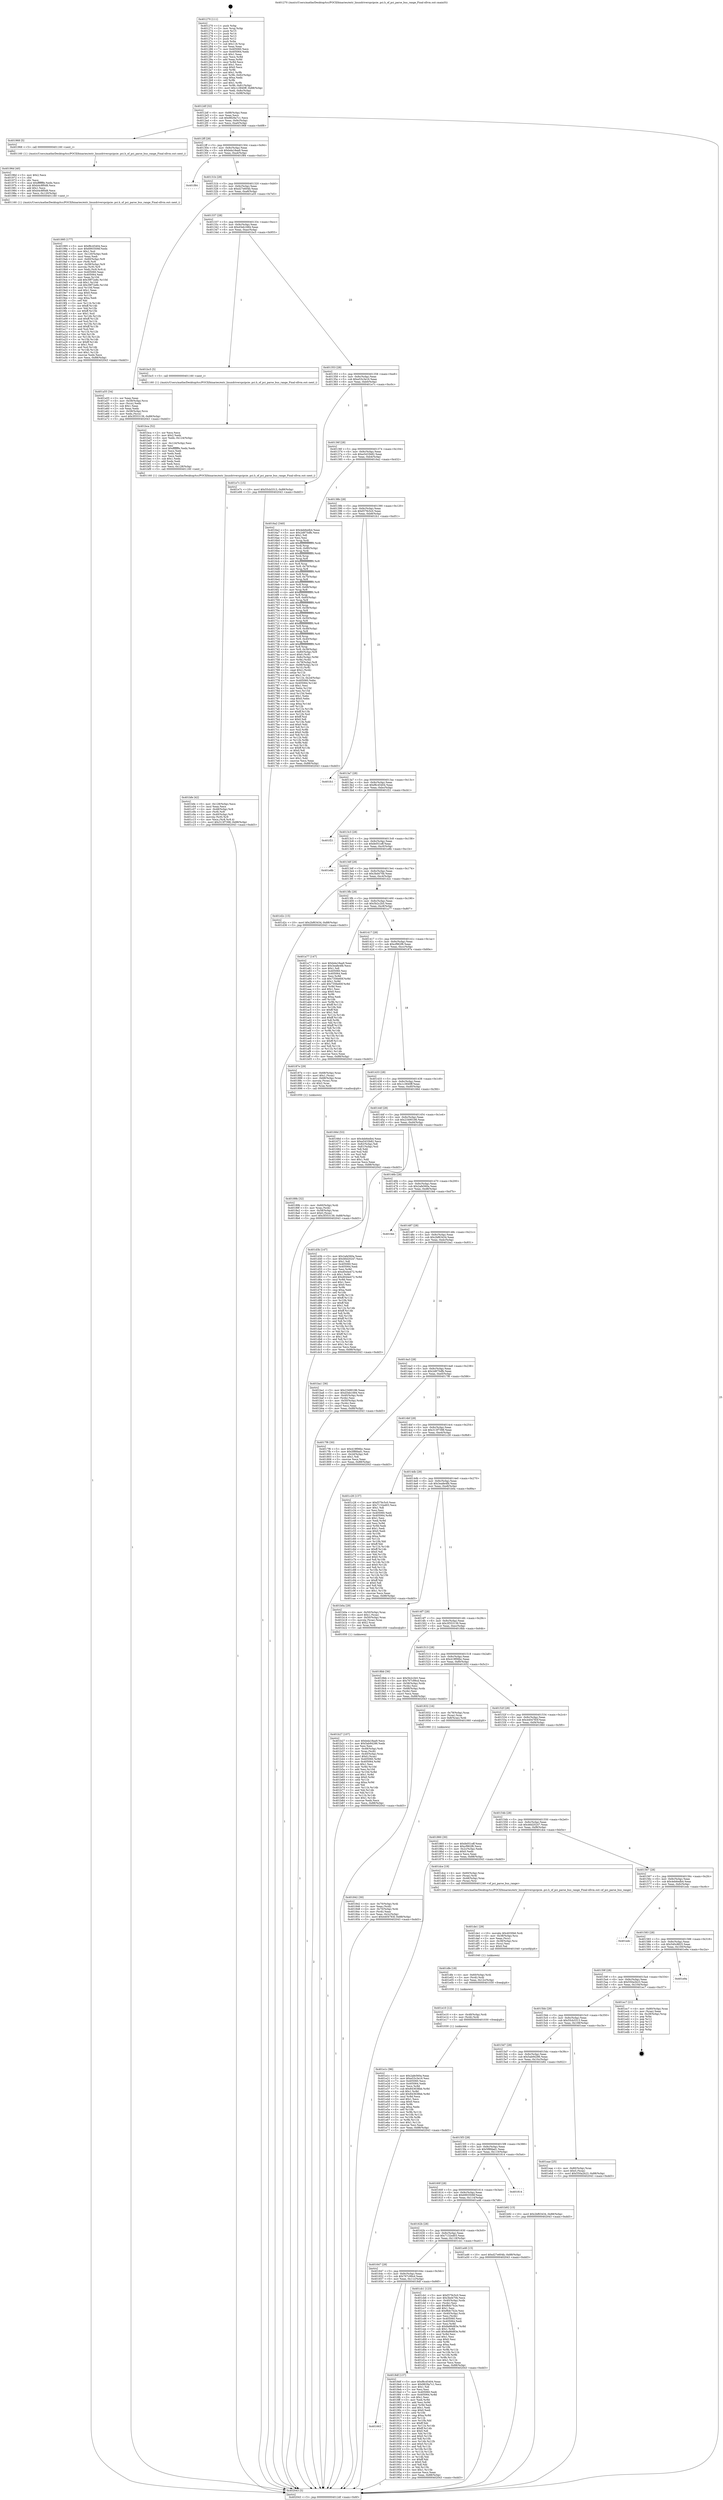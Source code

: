 digraph "0x401270" {
  label = "0x401270 (/mnt/c/Users/mathe/Desktop/tcc/POCII/binaries/extr_linuxdriverspcipcie..pci.h_of_pci_parse_bus_range_Final-ollvm.out::main(0))"
  labelloc = "t"
  node[shape=record]

  Entry [label="",width=0.3,height=0.3,shape=circle,fillcolor=black,style=filled]
  "0x4012df" [label="{
     0x4012df [32]\l
     | [instrs]\l
     &nbsp;&nbsp;0x4012df \<+6\>: mov -0x88(%rbp),%eax\l
     &nbsp;&nbsp;0x4012e5 \<+2\>: mov %eax,%ecx\l
     &nbsp;&nbsp;0x4012e7 \<+6\>: sub $0x9829a7c1,%ecx\l
     &nbsp;&nbsp;0x4012ed \<+6\>: mov %eax,-0x9c(%rbp)\l
     &nbsp;&nbsp;0x4012f3 \<+6\>: mov %ecx,-0xa0(%rbp)\l
     &nbsp;&nbsp;0x4012f9 \<+6\>: je 0000000000401968 \<main+0x6f8\>\l
  }"]
  "0x401968" [label="{
     0x401968 [5]\l
     | [instrs]\l
     &nbsp;&nbsp;0x401968 \<+5\>: call 0000000000401160 \<next_i\>\l
     | [calls]\l
     &nbsp;&nbsp;0x401160 \{1\} (/mnt/c/Users/mathe/Desktop/tcc/POCII/binaries/extr_linuxdriverspcipcie..pci.h_of_pci_parse_bus_range_Final-ollvm.out::next_i)\l
  }"]
  "0x4012ff" [label="{
     0x4012ff [28]\l
     | [instrs]\l
     &nbsp;&nbsp;0x4012ff \<+5\>: jmp 0000000000401304 \<main+0x94\>\l
     &nbsp;&nbsp;0x401304 \<+6\>: mov -0x9c(%rbp),%eax\l
     &nbsp;&nbsp;0x40130a \<+5\>: sub $0xbda18aa9,%eax\l
     &nbsp;&nbsp;0x40130f \<+6\>: mov %eax,-0xa4(%rbp)\l
     &nbsp;&nbsp;0x401315 \<+6\>: je 0000000000401f84 \<main+0xd14\>\l
  }"]
  Exit [label="",width=0.3,height=0.3,shape=circle,fillcolor=black,style=filled,peripheries=2]
  "0x401f84" [label="{
     0x401f84\l
  }", style=dashed]
  "0x40131b" [label="{
     0x40131b [28]\l
     | [instrs]\l
     &nbsp;&nbsp;0x40131b \<+5\>: jmp 0000000000401320 \<main+0xb0\>\l
     &nbsp;&nbsp;0x401320 \<+6\>: mov -0x9c(%rbp),%eax\l
     &nbsp;&nbsp;0x401326 \<+5\>: sub $0xd27e604b,%eax\l
     &nbsp;&nbsp;0x40132b \<+6\>: mov %eax,-0xa8(%rbp)\l
     &nbsp;&nbsp;0x401331 \<+6\>: je 0000000000401a55 \<main+0x7e5\>\l
  }"]
  "0x401e1c" [label="{
     0x401e1c [96]\l
     | [instrs]\l
     &nbsp;&nbsp;0x401e1c \<+5\>: mov $0x2afe560a,%eax\l
     &nbsp;&nbsp;0x401e21 \<+5\>: mov $0xe53c3e16,%esi\l
     &nbsp;&nbsp;0x401e26 \<+7\>: mov 0x405060,%ecx\l
     &nbsp;&nbsp;0x401e2d \<+7\>: mov 0x405064,%edx\l
     &nbsp;&nbsp;0x401e34 \<+3\>: mov %ecx,%r8d\l
     &nbsp;&nbsp;0x401e37 \<+7\>: sub $0x843638bb,%r8d\l
     &nbsp;&nbsp;0x401e3e \<+4\>: sub $0x1,%r8d\l
     &nbsp;&nbsp;0x401e42 \<+7\>: add $0x843638bb,%r8d\l
     &nbsp;&nbsp;0x401e49 \<+4\>: imul %r8d,%ecx\l
     &nbsp;&nbsp;0x401e4d \<+3\>: and $0x1,%ecx\l
     &nbsp;&nbsp;0x401e50 \<+3\>: cmp $0x0,%ecx\l
     &nbsp;&nbsp;0x401e53 \<+4\>: sete %r9b\l
     &nbsp;&nbsp;0x401e57 \<+3\>: cmp $0xa,%edx\l
     &nbsp;&nbsp;0x401e5a \<+4\>: setl %r10b\l
     &nbsp;&nbsp;0x401e5e \<+3\>: mov %r9b,%r11b\l
     &nbsp;&nbsp;0x401e61 \<+3\>: and %r10b,%r11b\l
     &nbsp;&nbsp;0x401e64 \<+3\>: xor %r10b,%r9b\l
     &nbsp;&nbsp;0x401e67 \<+3\>: or %r9b,%r11b\l
     &nbsp;&nbsp;0x401e6a \<+4\>: test $0x1,%r11b\l
     &nbsp;&nbsp;0x401e6e \<+3\>: cmovne %esi,%eax\l
     &nbsp;&nbsp;0x401e71 \<+6\>: mov %eax,-0x88(%rbp)\l
     &nbsp;&nbsp;0x401e77 \<+5\>: jmp 0000000000402043 \<main+0xdd3\>\l
  }"]
  "0x401a55" [label="{
     0x401a55 [34]\l
     | [instrs]\l
     &nbsp;&nbsp;0x401a55 \<+2\>: xor %eax,%eax\l
     &nbsp;&nbsp;0x401a57 \<+4\>: mov -0x58(%rbp),%rcx\l
     &nbsp;&nbsp;0x401a5b \<+2\>: mov (%rcx),%edx\l
     &nbsp;&nbsp;0x401a5d \<+3\>: sub $0x1,%eax\l
     &nbsp;&nbsp;0x401a60 \<+2\>: sub %eax,%edx\l
     &nbsp;&nbsp;0x401a62 \<+4\>: mov -0x58(%rbp),%rcx\l
     &nbsp;&nbsp;0x401a66 \<+2\>: mov %edx,(%rcx)\l
     &nbsp;&nbsp;0x401a68 \<+10\>: movl $0x3f353139,-0x88(%rbp)\l
     &nbsp;&nbsp;0x401a72 \<+5\>: jmp 0000000000402043 \<main+0xdd3\>\l
  }"]
  "0x401337" [label="{
     0x401337 [28]\l
     | [instrs]\l
     &nbsp;&nbsp;0x401337 \<+5\>: jmp 000000000040133c \<main+0xcc\>\l
     &nbsp;&nbsp;0x40133c \<+6\>: mov -0x9c(%rbp),%eax\l
     &nbsp;&nbsp;0x401342 \<+5\>: sub $0xd3eb1684,%eax\l
     &nbsp;&nbsp;0x401347 \<+6\>: mov %eax,-0xac(%rbp)\l
     &nbsp;&nbsp;0x40134d \<+6\>: je 0000000000401bc5 \<main+0x955\>\l
  }"]
  "0x401e10" [label="{
     0x401e10 [12]\l
     | [instrs]\l
     &nbsp;&nbsp;0x401e10 \<+4\>: mov -0x48(%rbp),%rdi\l
     &nbsp;&nbsp;0x401e14 \<+3\>: mov (%rdi),%rdi\l
     &nbsp;&nbsp;0x401e17 \<+5\>: call 0000000000401030 \<free@plt\>\l
     | [calls]\l
     &nbsp;&nbsp;0x401030 \{1\} (unknown)\l
  }"]
  "0x401bc5" [label="{
     0x401bc5 [5]\l
     | [instrs]\l
     &nbsp;&nbsp;0x401bc5 \<+5\>: call 0000000000401160 \<next_i\>\l
     | [calls]\l
     &nbsp;&nbsp;0x401160 \{1\} (/mnt/c/Users/mathe/Desktop/tcc/POCII/binaries/extr_linuxdriverspcipcie..pci.h_of_pci_parse_bus_range_Final-ollvm.out::next_i)\l
  }"]
  "0x401353" [label="{
     0x401353 [28]\l
     | [instrs]\l
     &nbsp;&nbsp;0x401353 \<+5\>: jmp 0000000000401358 \<main+0xe8\>\l
     &nbsp;&nbsp;0x401358 \<+6\>: mov -0x9c(%rbp),%eax\l
     &nbsp;&nbsp;0x40135e \<+5\>: sub $0xe53c3e16,%eax\l
     &nbsp;&nbsp;0x401363 \<+6\>: mov %eax,-0xb0(%rbp)\l
     &nbsp;&nbsp;0x401369 \<+6\>: je 0000000000401e7c \<main+0xc0c\>\l
  }"]
  "0x401dfe" [label="{
     0x401dfe [18]\l
     | [instrs]\l
     &nbsp;&nbsp;0x401dfe \<+4\>: mov -0x60(%rbp),%rdi\l
     &nbsp;&nbsp;0x401e02 \<+3\>: mov (%rdi),%rdi\l
     &nbsp;&nbsp;0x401e05 \<+6\>: mov %eax,-0x12c(%rbp)\l
     &nbsp;&nbsp;0x401e0b \<+5\>: call 0000000000401030 \<free@plt\>\l
     | [calls]\l
     &nbsp;&nbsp;0x401030 \{1\} (unknown)\l
  }"]
  "0x401e7c" [label="{
     0x401e7c [15]\l
     | [instrs]\l
     &nbsp;&nbsp;0x401e7c \<+10\>: movl $0x55cb3313,-0x88(%rbp)\l
     &nbsp;&nbsp;0x401e86 \<+5\>: jmp 0000000000402043 \<main+0xdd3\>\l
  }"]
  "0x40136f" [label="{
     0x40136f [28]\l
     | [instrs]\l
     &nbsp;&nbsp;0x40136f \<+5\>: jmp 0000000000401374 \<main+0x104\>\l
     &nbsp;&nbsp;0x401374 \<+6\>: mov -0x9c(%rbp),%eax\l
     &nbsp;&nbsp;0x40137a \<+5\>: sub $0xe5433b82,%eax\l
     &nbsp;&nbsp;0x40137f \<+6\>: mov %eax,-0xb4(%rbp)\l
     &nbsp;&nbsp;0x401385 \<+6\>: je 00000000004016a2 \<main+0x432\>\l
  }"]
  "0x401de1" [label="{
     0x401de1 [29]\l
     | [instrs]\l
     &nbsp;&nbsp;0x401de1 \<+10\>: movabs $0x4030b6,%rdi\l
     &nbsp;&nbsp;0x401deb \<+4\>: mov -0x38(%rbp),%rsi\l
     &nbsp;&nbsp;0x401def \<+2\>: mov %eax,(%rsi)\l
     &nbsp;&nbsp;0x401df1 \<+4\>: mov -0x38(%rbp),%rsi\l
     &nbsp;&nbsp;0x401df5 \<+2\>: mov (%rsi),%esi\l
     &nbsp;&nbsp;0x401df7 \<+2\>: mov $0x0,%al\l
     &nbsp;&nbsp;0x401df9 \<+5\>: call 0000000000401040 \<printf@plt\>\l
     | [calls]\l
     &nbsp;&nbsp;0x401040 \{1\} (unknown)\l
  }"]
  "0x4016a2" [label="{
     0x4016a2 [340]\l
     | [instrs]\l
     &nbsp;&nbsp;0x4016a2 \<+5\>: mov $0x4eb6edb4,%eax\l
     &nbsp;&nbsp;0x4016a7 \<+5\>: mov $0x2d875dfb,%ecx\l
     &nbsp;&nbsp;0x4016ac \<+2\>: mov $0x1,%dl\l
     &nbsp;&nbsp;0x4016ae \<+2\>: xor %esi,%esi\l
     &nbsp;&nbsp;0x4016b0 \<+3\>: mov %rsp,%rdi\l
     &nbsp;&nbsp;0x4016b3 \<+4\>: add $0xfffffffffffffff0,%rdi\l
     &nbsp;&nbsp;0x4016b7 \<+3\>: mov %rdi,%rsp\l
     &nbsp;&nbsp;0x4016ba \<+4\>: mov %rdi,-0x80(%rbp)\l
     &nbsp;&nbsp;0x4016be \<+3\>: mov %rsp,%rdi\l
     &nbsp;&nbsp;0x4016c1 \<+4\>: add $0xfffffffffffffff0,%rdi\l
     &nbsp;&nbsp;0x4016c5 \<+3\>: mov %rdi,%rsp\l
     &nbsp;&nbsp;0x4016c8 \<+3\>: mov %rsp,%r8\l
     &nbsp;&nbsp;0x4016cb \<+4\>: add $0xfffffffffffffff0,%r8\l
     &nbsp;&nbsp;0x4016cf \<+3\>: mov %r8,%rsp\l
     &nbsp;&nbsp;0x4016d2 \<+4\>: mov %r8,-0x78(%rbp)\l
     &nbsp;&nbsp;0x4016d6 \<+3\>: mov %rsp,%r8\l
     &nbsp;&nbsp;0x4016d9 \<+4\>: add $0xfffffffffffffff0,%r8\l
     &nbsp;&nbsp;0x4016dd \<+3\>: mov %r8,%rsp\l
     &nbsp;&nbsp;0x4016e0 \<+4\>: mov %r8,-0x70(%rbp)\l
     &nbsp;&nbsp;0x4016e4 \<+3\>: mov %rsp,%r8\l
     &nbsp;&nbsp;0x4016e7 \<+4\>: add $0xfffffffffffffff0,%r8\l
     &nbsp;&nbsp;0x4016eb \<+3\>: mov %r8,%rsp\l
     &nbsp;&nbsp;0x4016ee \<+4\>: mov %r8,-0x68(%rbp)\l
     &nbsp;&nbsp;0x4016f2 \<+3\>: mov %rsp,%r8\l
     &nbsp;&nbsp;0x4016f5 \<+4\>: add $0xfffffffffffffff0,%r8\l
     &nbsp;&nbsp;0x4016f9 \<+3\>: mov %r8,%rsp\l
     &nbsp;&nbsp;0x4016fc \<+4\>: mov %r8,-0x60(%rbp)\l
     &nbsp;&nbsp;0x401700 \<+3\>: mov %rsp,%r8\l
     &nbsp;&nbsp;0x401703 \<+4\>: add $0xfffffffffffffff0,%r8\l
     &nbsp;&nbsp;0x401707 \<+3\>: mov %r8,%rsp\l
     &nbsp;&nbsp;0x40170a \<+4\>: mov %r8,-0x58(%rbp)\l
     &nbsp;&nbsp;0x40170e \<+3\>: mov %rsp,%r8\l
     &nbsp;&nbsp;0x401711 \<+4\>: add $0xfffffffffffffff0,%r8\l
     &nbsp;&nbsp;0x401715 \<+3\>: mov %r8,%rsp\l
     &nbsp;&nbsp;0x401718 \<+4\>: mov %r8,-0x50(%rbp)\l
     &nbsp;&nbsp;0x40171c \<+3\>: mov %rsp,%r8\l
     &nbsp;&nbsp;0x40171f \<+4\>: add $0xfffffffffffffff0,%r8\l
     &nbsp;&nbsp;0x401723 \<+3\>: mov %r8,%rsp\l
     &nbsp;&nbsp;0x401726 \<+4\>: mov %r8,-0x48(%rbp)\l
     &nbsp;&nbsp;0x40172a \<+3\>: mov %rsp,%r8\l
     &nbsp;&nbsp;0x40172d \<+4\>: add $0xfffffffffffffff0,%r8\l
     &nbsp;&nbsp;0x401731 \<+3\>: mov %r8,%rsp\l
     &nbsp;&nbsp;0x401734 \<+4\>: mov %r8,-0x40(%rbp)\l
     &nbsp;&nbsp;0x401738 \<+3\>: mov %rsp,%r8\l
     &nbsp;&nbsp;0x40173b \<+4\>: add $0xfffffffffffffff0,%r8\l
     &nbsp;&nbsp;0x40173f \<+3\>: mov %r8,%rsp\l
     &nbsp;&nbsp;0x401742 \<+4\>: mov %r8,-0x38(%rbp)\l
     &nbsp;&nbsp;0x401746 \<+4\>: mov -0x80(%rbp),%r8\l
     &nbsp;&nbsp;0x40174a \<+7\>: movl $0x0,(%r8)\l
     &nbsp;&nbsp;0x401751 \<+7\>: mov -0x8c(%rbp),%r9d\l
     &nbsp;&nbsp;0x401758 \<+3\>: mov %r9d,(%rdi)\l
     &nbsp;&nbsp;0x40175b \<+4\>: mov -0x78(%rbp),%r8\l
     &nbsp;&nbsp;0x40175f \<+7\>: mov -0x98(%rbp),%r10\l
     &nbsp;&nbsp;0x401766 \<+3\>: mov %r10,(%r8)\l
     &nbsp;&nbsp;0x401769 \<+3\>: cmpl $0x2,(%rdi)\l
     &nbsp;&nbsp;0x40176c \<+4\>: setne %r11b\l
     &nbsp;&nbsp;0x401770 \<+4\>: and $0x1,%r11b\l
     &nbsp;&nbsp;0x401774 \<+4\>: mov %r11b,-0x2d(%rbp)\l
     &nbsp;&nbsp;0x401778 \<+7\>: mov 0x405060,%ebx\l
     &nbsp;&nbsp;0x40177f \<+8\>: mov 0x405064,%r14d\l
     &nbsp;&nbsp;0x401787 \<+3\>: sub $0x1,%esi\l
     &nbsp;&nbsp;0x40178a \<+3\>: mov %ebx,%r15d\l
     &nbsp;&nbsp;0x40178d \<+3\>: add %esi,%r15d\l
     &nbsp;&nbsp;0x401790 \<+4\>: imul %r15d,%ebx\l
     &nbsp;&nbsp;0x401794 \<+3\>: and $0x1,%ebx\l
     &nbsp;&nbsp;0x401797 \<+3\>: cmp $0x0,%ebx\l
     &nbsp;&nbsp;0x40179a \<+4\>: sete %r11b\l
     &nbsp;&nbsp;0x40179e \<+4\>: cmp $0xa,%r14d\l
     &nbsp;&nbsp;0x4017a2 \<+4\>: setl %r12b\l
     &nbsp;&nbsp;0x4017a6 \<+3\>: mov %r11b,%r13b\l
     &nbsp;&nbsp;0x4017a9 \<+4\>: xor $0xff,%r13b\l
     &nbsp;&nbsp;0x4017ad \<+3\>: mov %r12b,%sil\l
     &nbsp;&nbsp;0x4017b0 \<+4\>: xor $0xff,%sil\l
     &nbsp;&nbsp;0x4017b4 \<+3\>: xor $0x0,%dl\l
     &nbsp;&nbsp;0x4017b7 \<+3\>: mov %r13b,%dil\l
     &nbsp;&nbsp;0x4017ba \<+4\>: and $0x0,%dil\l
     &nbsp;&nbsp;0x4017be \<+3\>: and %dl,%r11b\l
     &nbsp;&nbsp;0x4017c1 \<+3\>: mov %sil,%r8b\l
     &nbsp;&nbsp;0x4017c4 \<+4\>: and $0x0,%r8b\l
     &nbsp;&nbsp;0x4017c8 \<+3\>: and %dl,%r12b\l
     &nbsp;&nbsp;0x4017cb \<+3\>: or %r11b,%dil\l
     &nbsp;&nbsp;0x4017ce \<+3\>: or %r12b,%r8b\l
     &nbsp;&nbsp;0x4017d1 \<+3\>: xor %r8b,%dil\l
     &nbsp;&nbsp;0x4017d4 \<+3\>: or %sil,%r13b\l
     &nbsp;&nbsp;0x4017d7 \<+4\>: xor $0xff,%r13b\l
     &nbsp;&nbsp;0x4017db \<+3\>: or $0x0,%dl\l
     &nbsp;&nbsp;0x4017de \<+3\>: and %dl,%r13b\l
     &nbsp;&nbsp;0x4017e1 \<+3\>: or %r13b,%dil\l
     &nbsp;&nbsp;0x4017e4 \<+4\>: test $0x1,%dil\l
     &nbsp;&nbsp;0x4017e8 \<+3\>: cmovne %ecx,%eax\l
     &nbsp;&nbsp;0x4017eb \<+6\>: mov %eax,-0x88(%rbp)\l
     &nbsp;&nbsp;0x4017f1 \<+5\>: jmp 0000000000402043 \<main+0xdd3\>\l
  }"]
  "0x40138b" [label="{
     0x40138b [28]\l
     | [instrs]\l
     &nbsp;&nbsp;0x40138b \<+5\>: jmp 0000000000401390 \<main+0x120\>\l
     &nbsp;&nbsp;0x401390 \<+6\>: mov -0x9c(%rbp),%eax\l
     &nbsp;&nbsp;0x401396 \<+5\>: sub $0xf379c5c0,%eax\l
     &nbsp;&nbsp;0x40139b \<+6\>: mov %eax,-0xb8(%rbp)\l
     &nbsp;&nbsp;0x4013a1 \<+6\>: je 0000000000401fc1 \<main+0xd51\>\l
  }"]
  "0x401bfe" [label="{
     0x401bfe [42]\l
     | [instrs]\l
     &nbsp;&nbsp;0x401bfe \<+6\>: mov -0x128(%rbp),%ecx\l
     &nbsp;&nbsp;0x401c04 \<+3\>: imul %eax,%ecx\l
     &nbsp;&nbsp;0x401c07 \<+4\>: mov -0x48(%rbp),%r8\l
     &nbsp;&nbsp;0x401c0b \<+3\>: mov (%r8),%r8\l
     &nbsp;&nbsp;0x401c0e \<+4\>: mov -0x40(%rbp),%r9\l
     &nbsp;&nbsp;0x401c12 \<+3\>: movslq (%r9),%r9\l
     &nbsp;&nbsp;0x401c15 \<+4\>: mov %ecx,(%r8,%r9,4)\l
     &nbsp;&nbsp;0x401c19 \<+10\>: movl $0x313f7398,-0x88(%rbp)\l
     &nbsp;&nbsp;0x401c23 \<+5\>: jmp 0000000000402043 \<main+0xdd3\>\l
  }"]
  "0x401fc1" [label="{
     0x401fc1\l
  }", style=dashed]
  "0x4013a7" [label="{
     0x4013a7 [28]\l
     | [instrs]\l
     &nbsp;&nbsp;0x4013a7 \<+5\>: jmp 00000000004013ac \<main+0x13c\>\l
     &nbsp;&nbsp;0x4013ac \<+6\>: mov -0x9c(%rbp),%eax\l
     &nbsp;&nbsp;0x4013b2 \<+5\>: sub $0xf8c45404,%eax\l
     &nbsp;&nbsp;0x4013b7 \<+6\>: mov %eax,-0xbc(%rbp)\l
     &nbsp;&nbsp;0x4013bd \<+6\>: je 0000000000401f21 \<main+0xcb1\>\l
  }"]
  "0x401bca" [label="{
     0x401bca [52]\l
     | [instrs]\l
     &nbsp;&nbsp;0x401bca \<+2\>: xor %ecx,%ecx\l
     &nbsp;&nbsp;0x401bcc \<+5\>: mov $0x2,%edx\l
     &nbsp;&nbsp;0x401bd1 \<+6\>: mov %edx,-0x124(%rbp)\l
     &nbsp;&nbsp;0x401bd7 \<+1\>: cltd\l
     &nbsp;&nbsp;0x401bd8 \<+6\>: mov -0x124(%rbp),%esi\l
     &nbsp;&nbsp;0x401bde \<+2\>: idiv %esi\l
     &nbsp;&nbsp;0x401be0 \<+6\>: imul $0xfffffffe,%edx,%edx\l
     &nbsp;&nbsp;0x401be6 \<+2\>: mov %ecx,%edi\l
     &nbsp;&nbsp;0x401be8 \<+2\>: sub %edx,%edi\l
     &nbsp;&nbsp;0x401bea \<+2\>: mov %ecx,%edx\l
     &nbsp;&nbsp;0x401bec \<+3\>: sub $0x1,%edx\l
     &nbsp;&nbsp;0x401bef \<+2\>: add %edx,%edi\l
     &nbsp;&nbsp;0x401bf1 \<+2\>: sub %edi,%ecx\l
     &nbsp;&nbsp;0x401bf3 \<+6\>: mov %ecx,-0x128(%rbp)\l
     &nbsp;&nbsp;0x401bf9 \<+5\>: call 0000000000401160 \<next_i\>\l
     | [calls]\l
     &nbsp;&nbsp;0x401160 \{1\} (/mnt/c/Users/mathe/Desktop/tcc/POCII/binaries/extr_linuxdriverspcipcie..pci.h_of_pci_parse_bus_range_Final-ollvm.out::next_i)\l
  }"]
  "0x401f21" [label="{
     0x401f21\l
  }", style=dashed]
  "0x4013c3" [label="{
     0x4013c3 [28]\l
     | [instrs]\l
     &nbsp;&nbsp;0x4013c3 \<+5\>: jmp 00000000004013c8 \<main+0x158\>\l
     &nbsp;&nbsp;0x4013c8 \<+6\>: mov -0x9c(%rbp),%eax\l
     &nbsp;&nbsp;0x4013ce \<+5\>: sub $0xfe051eff,%eax\l
     &nbsp;&nbsp;0x4013d3 \<+6\>: mov %eax,-0xc0(%rbp)\l
     &nbsp;&nbsp;0x4013d9 \<+6\>: je 0000000000401e8b \<main+0xc1b\>\l
  }"]
  "0x401b27" [label="{
     0x401b27 [107]\l
     | [instrs]\l
     &nbsp;&nbsp;0x401b27 \<+5\>: mov $0xbda18aa9,%ecx\l
     &nbsp;&nbsp;0x401b2c \<+5\>: mov $0x5ab94286,%edx\l
     &nbsp;&nbsp;0x401b31 \<+2\>: xor %esi,%esi\l
     &nbsp;&nbsp;0x401b33 \<+4\>: mov -0x48(%rbp),%rdi\l
     &nbsp;&nbsp;0x401b37 \<+3\>: mov %rax,(%rdi)\l
     &nbsp;&nbsp;0x401b3a \<+4\>: mov -0x40(%rbp),%rax\l
     &nbsp;&nbsp;0x401b3e \<+6\>: movl $0x0,(%rax)\l
     &nbsp;&nbsp;0x401b44 \<+8\>: mov 0x405060,%r8d\l
     &nbsp;&nbsp;0x401b4c \<+8\>: mov 0x405064,%r9d\l
     &nbsp;&nbsp;0x401b54 \<+3\>: sub $0x1,%esi\l
     &nbsp;&nbsp;0x401b57 \<+3\>: mov %r8d,%r10d\l
     &nbsp;&nbsp;0x401b5a \<+3\>: add %esi,%r10d\l
     &nbsp;&nbsp;0x401b5d \<+4\>: imul %r10d,%r8d\l
     &nbsp;&nbsp;0x401b61 \<+4\>: and $0x1,%r8d\l
     &nbsp;&nbsp;0x401b65 \<+4\>: cmp $0x0,%r8d\l
     &nbsp;&nbsp;0x401b69 \<+4\>: sete %r11b\l
     &nbsp;&nbsp;0x401b6d \<+4\>: cmp $0xa,%r9d\l
     &nbsp;&nbsp;0x401b71 \<+3\>: setl %bl\l
     &nbsp;&nbsp;0x401b74 \<+3\>: mov %r11b,%r14b\l
     &nbsp;&nbsp;0x401b77 \<+3\>: and %bl,%r14b\l
     &nbsp;&nbsp;0x401b7a \<+3\>: xor %bl,%r11b\l
     &nbsp;&nbsp;0x401b7d \<+3\>: or %r11b,%r14b\l
     &nbsp;&nbsp;0x401b80 \<+4\>: test $0x1,%r14b\l
     &nbsp;&nbsp;0x401b84 \<+3\>: cmovne %edx,%ecx\l
     &nbsp;&nbsp;0x401b87 \<+6\>: mov %ecx,-0x88(%rbp)\l
     &nbsp;&nbsp;0x401b8d \<+5\>: jmp 0000000000402043 \<main+0xdd3\>\l
  }"]
  "0x401e8b" [label="{
     0x401e8b\l
  }", style=dashed]
  "0x4013df" [label="{
     0x4013df [28]\l
     | [instrs]\l
     &nbsp;&nbsp;0x4013df \<+5\>: jmp 00000000004013e4 \<main+0x174\>\l
     &nbsp;&nbsp;0x4013e4 \<+6\>: mov -0x9c(%rbp),%eax\l
     &nbsp;&nbsp;0x4013ea \<+5\>: sub $0x3bd470b,%eax\l
     &nbsp;&nbsp;0x4013ef \<+6\>: mov %eax,-0xc4(%rbp)\l
     &nbsp;&nbsp;0x4013f5 \<+6\>: je 0000000000401d2c \<main+0xabc\>\l
  }"]
  "0x401995" [label="{
     0x401995 [177]\l
     | [instrs]\l
     &nbsp;&nbsp;0x401995 \<+5\>: mov $0xf8c45404,%ecx\l
     &nbsp;&nbsp;0x40199a \<+5\>: mov $0x6903506f,%edx\l
     &nbsp;&nbsp;0x40199f \<+3\>: mov $0x1,%sil\l
     &nbsp;&nbsp;0x4019a2 \<+6\>: mov -0x120(%rbp),%edi\l
     &nbsp;&nbsp;0x4019a8 \<+3\>: imul %eax,%edi\l
     &nbsp;&nbsp;0x4019ab \<+4\>: mov -0x60(%rbp),%r8\l
     &nbsp;&nbsp;0x4019af \<+3\>: mov (%r8),%r8\l
     &nbsp;&nbsp;0x4019b2 \<+4\>: mov -0x58(%rbp),%r9\l
     &nbsp;&nbsp;0x4019b6 \<+3\>: movslq (%r9),%r9\l
     &nbsp;&nbsp;0x4019b9 \<+4\>: mov %edi,(%r8,%r9,4)\l
     &nbsp;&nbsp;0x4019bd \<+7\>: mov 0x405060,%eax\l
     &nbsp;&nbsp;0x4019c4 \<+7\>: mov 0x405064,%edi\l
     &nbsp;&nbsp;0x4019cb \<+3\>: mov %eax,%r10d\l
     &nbsp;&nbsp;0x4019ce \<+7\>: add $0x39f72e8c,%r10d\l
     &nbsp;&nbsp;0x4019d5 \<+4\>: sub $0x1,%r10d\l
     &nbsp;&nbsp;0x4019d9 \<+7\>: sub $0x39f72e8c,%r10d\l
     &nbsp;&nbsp;0x4019e0 \<+4\>: imul %r10d,%eax\l
     &nbsp;&nbsp;0x4019e4 \<+3\>: and $0x1,%eax\l
     &nbsp;&nbsp;0x4019e7 \<+3\>: cmp $0x0,%eax\l
     &nbsp;&nbsp;0x4019ea \<+4\>: sete %r11b\l
     &nbsp;&nbsp;0x4019ee \<+3\>: cmp $0xa,%edi\l
     &nbsp;&nbsp;0x4019f1 \<+3\>: setl %bl\l
     &nbsp;&nbsp;0x4019f4 \<+3\>: mov %r11b,%r14b\l
     &nbsp;&nbsp;0x4019f7 \<+4\>: xor $0xff,%r14b\l
     &nbsp;&nbsp;0x4019fb \<+3\>: mov %bl,%r15b\l
     &nbsp;&nbsp;0x4019fe \<+4\>: xor $0xff,%r15b\l
     &nbsp;&nbsp;0x401a02 \<+4\>: xor $0x1,%sil\l
     &nbsp;&nbsp;0x401a06 \<+3\>: mov %r14b,%r12b\l
     &nbsp;&nbsp;0x401a09 \<+4\>: and $0xff,%r12b\l
     &nbsp;&nbsp;0x401a0d \<+3\>: and %sil,%r11b\l
     &nbsp;&nbsp;0x401a10 \<+3\>: mov %r15b,%r13b\l
     &nbsp;&nbsp;0x401a13 \<+4\>: and $0xff,%r13b\l
     &nbsp;&nbsp;0x401a17 \<+3\>: and %sil,%bl\l
     &nbsp;&nbsp;0x401a1a \<+3\>: or %r11b,%r12b\l
     &nbsp;&nbsp;0x401a1d \<+3\>: or %bl,%r13b\l
     &nbsp;&nbsp;0x401a20 \<+3\>: xor %r13b,%r12b\l
     &nbsp;&nbsp;0x401a23 \<+3\>: or %r15b,%r14b\l
     &nbsp;&nbsp;0x401a26 \<+4\>: xor $0xff,%r14b\l
     &nbsp;&nbsp;0x401a2a \<+4\>: or $0x1,%sil\l
     &nbsp;&nbsp;0x401a2e \<+3\>: and %sil,%r14b\l
     &nbsp;&nbsp;0x401a31 \<+3\>: or %r14b,%r12b\l
     &nbsp;&nbsp;0x401a34 \<+4\>: test $0x1,%r12b\l
     &nbsp;&nbsp;0x401a38 \<+3\>: cmovne %edx,%ecx\l
     &nbsp;&nbsp;0x401a3b \<+6\>: mov %ecx,-0x88(%rbp)\l
     &nbsp;&nbsp;0x401a41 \<+5\>: jmp 0000000000402043 \<main+0xdd3\>\l
  }"]
  "0x401d2c" [label="{
     0x401d2c [15]\l
     | [instrs]\l
     &nbsp;&nbsp;0x401d2c \<+10\>: movl $0x2bf63434,-0x88(%rbp)\l
     &nbsp;&nbsp;0x401d36 \<+5\>: jmp 0000000000402043 \<main+0xdd3\>\l
  }"]
  "0x4013fb" [label="{
     0x4013fb [28]\l
     | [instrs]\l
     &nbsp;&nbsp;0x4013fb \<+5\>: jmp 0000000000401400 \<main+0x190\>\l
     &nbsp;&nbsp;0x401400 \<+6\>: mov -0x9c(%rbp),%eax\l
     &nbsp;&nbsp;0x401406 \<+5\>: sub $0x5b2c2b5,%eax\l
     &nbsp;&nbsp;0x40140b \<+6\>: mov %eax,-0xc8(%rbp)\l
     &nbsp;&nbsp;0x401411 \<+6\>: je 0000000000401a77 \<main+0x807\>\l
  }"]
  "0x40196d" [label="{
     0x40196d [40]\l
     | [instrs]\l
     &nbsp;&nbsp;0x40196d \<+5\>: mov $0x2,%ecx\l
     &nbsp;&nbsp;0x401972 \<+1\>: cltd\l
     &nbsp;&nbsp;0x401973 \<+2\>: idiv %ecx\l
     &nbsp;&nbsp;0x401975 \<+6\>: imul $0xfffffffe,%edx,%ecx\l
     &nbsp;&nbsp;0x40197b \<+6\>: sub $0xb4c8f0d8,%ecx\l
     &nbsp;&nbsp;0x401981 \<+3\>: add $0x1,%ecx\l
     &nbsp;&nbsp;0x401984 \<+6\>: add $0xb4c8f0d8,%ecx\l
     &nbsp;&nbsp;0x40198a \<+6\>: mov %ecx,-0x120(%rbp)\l
     &nbsp;&nbsp;0x401990 \<+5\>: call 0000000000401160 \<next_i\>\l
     | [calls]\l
     &nbsp;&nbsp;0x401160 \{1\} (/mnt/c/Users/mathe/Desktop/tcc/POCII/binaries/extr_linuxdriverspcipcie..pci.h_of_pci_parse_bus_range_Final-ollvm.out::next_i)\l
  }"]
  "0x401a77" [label="{
     0x401a77 [147]\l
     | [instrs]\l
     &nbsp;&nbsp;0x401a77 \<+5\>: mov $0xbda18aa9,%eax\l
     &nbsp;&nbsp;0x401a7c \<+5\>: mov $0x3ea8e4fb,%ecx\l
     &nbsp;&nbsp;0x401a81 \<+2\>: mov $0x1,%dl\l
     &nbsp;&nbsp;0x401a83 \<+7\>: mov 0x405060,%esi\l
     &nbsp;&nbsp;0x401a8a \<+7\>: mov 0x405064,%edi\l
     &nbsp;&nbsp;0x401a91 \<+3\>: mov %esi,%r8d\l
     &nbsp;&nbsp;0x401a94 \<+7\>: sub $0x7356e60f,%r8d\l
     &nbsp;&nbsp;0x401a9b \<+4\>: sub $0x1,%r8d\l
     &nbsp;&nbsp;0x401a9f \<+7\>: add $0x7356e60f,%r8d\l
     &nbsp;&nbsp;0x401aa6 \<+4\>: imul %r8d,%esi\l
     &nbsp;&nbsp;0x401aaa \<+3\>: and $0x1,%esi\l
     &nbsp;&nbsp;0x401aad \<+3\>: cmp $0x0,%esi\l
     &nbsp;&nbsp;0x401ab0 \<+4\>: sete %r9b\l
     &nbsp;&nbsp;0x401ab4 \<+3\>: cmp $0xa,%edi\l
     &nbsp;&nbsp;0x401ab7 \<+4\>: setl %r10b\l
     &nbsp;&nbsp;0x401abb \<+3\>: mov %r9b,%r11b\l
     &nbsp;&nbsp;0x401abe \<+4\>: xor $0xff,%r11b\l
     &nbsp;&nbsp;0x401ac2 \<+3\>: mov %r10b,%bl\l
     &nbsp;&nbsp;0x401ac5 \<+3\>: xor $0xff,%bl\l
     &nbsp;&nbsp;0x401ac8 \<+3\>: xor $0x1,%dl\l
     &nbsp;&nbsp;0x401acb \<+3\>: mov %r11b,%r14b\l
     &nbsp;&nbsp;0x401ace \<+4\>: and $0xff,%r14b\l
     &nbsp;&nbsp;0x401ad2 \<+3\>: and %dl,%r9b\l
     &nbsp;&nbsp;0x401ad5 \<+3\>: mov %bl,%r15b\l
     &nbsp;&nbsp;0x401ad8 \<+4\>: and $0xff,%r15b\l
     &nbsp;&nbsp;0x401adc \<+3\>: and %dl,%r10b\l
     &nbsp;&nbsp;0x401adf \<+3\>: or %r9b,%r14b\l
     &nbsp;&nbsp;0x401ae2 \<+3\>: or %r10b,%r15b\l
     &nbsp;&nbsp;0x401ae5 \<+3\>: xor %r15b,%r14b\l
     &nbsp;&nbsp;0x401ae8 \<+3\>: or %bl,%r11b\l
     &nbsp;&nbsp;0x401aeb \<+4\>: xor $0xff,%r11b\l
     &nbsp;&nbsp;0x401aef \<+3\>: or $0x1,%dl\l
     &nbsp;&nbsp;0x401af2 \<+3\>: and %dl,%r11b\l
     &nbsp;&nbsp;0x401af5 \<+3\>: or %r11b,%r14b\l
     &nbsp;&nbsp;0x401af8 \<+4\>: test $0x1,%r14b\l
     &nbsp;&nbsp;0x401afc \<+3\>: cmovne %ecx,%eax\l
     &nbsp;&nbsp;0x401aff \<+6\>: mov %eax,-0x88(%rbp)\l
     &nbsp;&nbsp;0x401b05 \<+5\>: jmp 0000000000402043 \<main+0xdd3\>\l
  }"]
  "0x401417" [label="{
     0x401417 [28]\l
     | [instrs]\l
     &nbsp;&nbsp;0x401417 \<+5\>: jmp 000000000040141c \<main+0x1ac\>\l
     &nbsp;&nbsp;0x40141c \<+6\>: mov -0x9c(%rbp),%eax\l
     &nbsp;&nbsp;0x401422 \<+5\>: sub $0xcf962f6,%eax\l
     &nbsp;&nbsp;0x401427 \<+6\>: mov %eax,-0xcc(%rbp)\l
     &nbsp;&nbsp;0x40142d \<+6\>: je 000000000040187e \<main+0x60e\>\l
  }"]
  "0x401663" [label="{
     0x401663\l
  }", style=dashed]
  "0x40187e" [label="{
     0x40187e [29]\l
     | [instrs]\l
     &nbsp;&nbsp;0x40187e \<+4\>: mov -0x68(%rbp),%rax\l
     &nbsp;&nbsp;0x401882 \<+6\>: movl $0x1,(%rax)\l
     &nbsp;&nbsp;0x401888 \<+4\>: mov -0x68(%rbp),%rax\l
     &nbsp;&nbsp;0x40188c \<+3\>: movslq (%rax),%rax\l
     &nbsp;&nbsp;0x40188f \<+4\>: shl $0x2,%rax\l
     &nbsp;&nbsp;0x401893 \<+3\>: mov %rax,%rdi\l
     &nbsp;&nbsp;0x401896 \<+5\>: call 0000000000401050 \<malloc@plt\>\l
     | [calls]\l
     &nbsp;&nbsp;0x401050 \{1\} (unknown)\l
  }"]
  "0x401433" [label="{
     0x401433 [28]\l
     | [instrs]\l
     &nbsp;&nbsp;0x401433 \<+5\>: jmp 0000000000401438 \<main+0x1c8\>\l
     &nbsp;&nbsp;0x401438 \<+6\>: mov -0x9c(%rbp),%eax\l
     &nbsp;&nbsp;0x40143e \<+5\>: sub $0x1c3840ff,%eax\l
     &nbsp;&nbsp;0x401443 \<+6\>: mov %eax,-0xd0(%rbp)\l
     &nbsp;&nbsp;0x401449 \<+6\>: je 000000000040166d \<main+0x3fd\>\l
  }"]
  "0x4018df" [label="{
     0x4018df [137]\l
     | [instrs]\l
     &nbsp;&nbsp;0x4018df \<+5\>: mov $0xf8c45404,%eax\l
     &nbsp;&nbsp;0x4018e4 \<+5\>: mov $0x9829a7c1,%ecx\l
     &nbsp;&nbsp;0x4018e9 \<+2\>: mov $0x1,%dl\l
     &nbsp;&nbsp;0x4018eb \<+2\>: xor %esi,%esi\l
     &nbsp;&nbsp;0x4018ed \<+7\>: mov 0x405060,%edi\l
     &nbsp;&nbsp;0x4018f4 \<+8\>: mov 0x405064,%r8d\l
     &nbsp;&nbsp;0x4018fc \<+3\>: sub $0x1,%esi\l
     &nbsp;&nbsp;0x4018ff \<+3\>: mov %edi,%r9d\l
     &nbsp;&nbsp;0x401902 \<+3\>: add %esi,%r9d\l
     &nbsp;&nbsp;0x401905 \<+4\>: imul %r9d,%edi\l
     &nbsp;&nbsp;0x401909 \<+3\>: and $0x1,%edi\l
     &nbsp;&nbsp;0x40190c \<+3\>: cmp $0x0,%edi\l
     &nbsp;&nbsp;0x40190f \<+4\>: sete %r10b\l
     &nbsp;&nbsp;0x401913 \<+4\>: cmp $0xa,%r8d\l
     &nbsp;&nbsp;0x401917 \<+4\>: setl %r11b\l
     &nbsp;&nbsp;0x40191b \<+3\>: mov %r10b,%bl\l
     &nbsp;&nbsp;0x40191e \<+3\>: xor $0xff,%bl\l
     &nbsp;&nbsp;0x401921 \<+3\>: mov %r11b,%r14b\l
     &nbsp;&nbsp;0x401924 \<+4\>: xor $0xff,%r14b\l
     &nbsp;&nbsp;0x401928 \<+3\>: xor $0x0,%dl\l
     &nbsp;&nbsp;0x40192b \<+3\>: mov %bl,%r15b\l
     &nbsp;&nbsp;0x40192e \<+4\>: and $0x0,%r15b\l
     &nbsp;&nbsp;0x401932 \<+3\>: and %dl,%r10b\l
     &nbsp;&nbsp;0x401935 \<+3\>: mov %r14b,%r12b\l
     &nbsp;&nbsp;0x401938 \<+4\>: and $0x0,%r12b\l
     &nbsp;&nbsp;0x40193c \<+3\>: and %dl,%r11b\l
     &nbsp;&nbsp;0x40193f \<+3\>: or %r10b,%r15b\l
     &nbsp;&nbsp;0x401942 \<+3\>: or %r11b,%r12b\l
     &nbsp;&nbsp;0x401945 \<+3\>: xor %r12b,%r15b\l
     &nbsp;&nbsp;0x401948 \<+3\>: or %r14b,%bl\l
     &nbsp;&nbsp;0x40194b \<+3\>: xor $0xff,%bl\l
     &nbsp;&nbsp;0x40194e \<+3\>: or $0x0,%dl\l
     &nbsp;&nbsp;0x401951 \<+2\>: and %dl,%bl\l
     &nbsp;&nbsp;0x401953 \<+3\>: or %bl,%r15b\l
     &nbsp;&nbsp;0x401956 \<+4\>: test $0x1,%r15b\l
     &nbsp;&nbsp;0x40195a \<+3\>: cmovne %ecx,%eax\l
     &nbsp;&nbsp;0x40195d \<+6\>: mov %eax,-0x88(%rbp)\l
     &nbsp;&nbsp;0x401963 \<+5\>: jmp 0000000000402043 \<main+0xdd3\>\l
  }"]
  "0x40166d" [label="{
     0x40166d [53]\l
     | [instrs]\l
     &nbsp;&nbsp;0x40166d \<+5\>: mov $0x4eb6edb4,%eax\l
     &nbsp;&nbsp;0x401672 \<+5\>: mov $0xe5433b82,%ecx\l
     &nbsp;&nbsp;0x401677 \<+6\>: mov -0x82(%rbp),%dl\l
     &nbsp;&nbsp;0x40167d \<+7\>: mov -0x81(%rbp),%sil\l
     &nbsp;&nbsp;0x401684 \<+3\>: mov %dl,%dil\l
     &nbsp;&nbsp;0x401687 \<+3\>: and %sil,%dil\l
     &nbsp;&nbsp;0x40168a \<+3\>: xor %sil,%dl\l
     &nbsp;&nbsp;0x40168d \<+3\>: or %dl,%dil\l
     &nbsp;&nbsp;0x401690 \<+4\>: test $0x1,%dil\l
     &nbsp;&nbsp;0x401694 \<+3\>: cmovne %ecx,%eax\l
     &nbsp;&nbsp;0x401697 \<+6\>: mov %eax,-0x88(%rbp)\l
     &nbsp;&nbsp;0x40169d \<+5\>: jmp 0000000000402043 \<main+0xdd3\>\l
  }"]
  "0x40144f" [label="{
     0x40144f [28]\l
     | [instrs]\l
     &nbsp;&nbsp;0x40144f \<+5\>: jmp 0000000000401454 \<main+0x1e4\>\l
     &nbsp;&nbsp;0x401454 \<+6\>: mov -0x9c(%rbp),%eax\l
     &nbsp;&nbsp;0x40145a \<+5\>: sub $0x23490186,%eax\l
     &nbsp;&nbsp;0x40145f \<+6\>: mov %eax,-0xd4(%rbp)\l
     &nbsp;&nbsp;0x401465 \<+6\>: je 0000000000401d3b \<main+0xacb\>\l
  }"]
  "0x402043" [label="{
     0x402043 [5]\l
     | [instrs]\l
     &nbsp;&nbsp;0x402043 \<+5\>: jmp 00000000004012df \<main+0x6f\>\l
  }"]
  "0x401270" [label="{
     0x401270 [111]\l
     | [instrs]\l
     &nbsp;&nbsp;0x401270 \<+1\>: push %rbp\l
     &nbsp;&nbsp;0x401271 \<+3\>: mov %rsp,%rbp\l
     &nbsp;&nbsp;0x401274 \<+2\>: push %r15\l
     &nbsp;&nbsp;0x401276 \<+2\>: push %r14\l
     &nbsp;&nbsp;0x401278 \<+2\>: push %r13\l
     &nbsp;&nbsp;0x40127a \<+2\>: push %r12\l
     &nbsp;&nbsp;0x40127c \<+1\>: push %rbx\l
     &nbsp;&nbsp;0x40127d \<+7\>: sub $0x118,%rsp\l
     &nbsp;&nbsp;0x401284 \<+2\>: xor %eax,%eax\l
     &nbsp;&nbsp;0x401286 \<+7\>: mov 0x405060,%ecx\l
     &nbsp;&nbsp;0x40128d \<+7\>: mov 0x405064,%edx\l
     &nbsp;&nbsp;0x401294 \<+3\>: sub $0x1,%eax\l
     &nbsp;&nbsp;0x401297 \<+3\>: mov %ecx,%r8d\l
     &nbsp;&nbsp;0x40129a \<+3\>: add %eax,%r8d\l
     &nbsp;&nbsp;0x40129d \<+4\>: imul %r8d,%ecx\l
     &nbsp;&nbsp;0x4012a1 \<+3\>: and $0x1,%ecx\l
     &nbsp;&nbsp;0x4012a4 \<+3\>: cmp $0x0,%ecx\l
     &nbsp;&nbsp;0x4012a7 \<+4\>: sete %r9b\l
     &nbsp;&nbsp;0x4012ab \<+4\>: and $0x1,%r9b\l
     &nbsp;&nbsp;0x4012af \<+7\>: mov %r9b,-0x82(%rbp)\l
     &nbsp;&nbsp;0x4012b6 \<+3\>: cmp $0xa,%edx\l
     &nbsp;&nbsp;0x4012b9 \<+4\>: setl %r9b\l
     &nbsp;&nbsp;0x4012bd \<+4\>: and $0x1,%r9b\l
     &nbsp;&nbsp;0x4012c1 \<+7\>: mov %r9b,-0x81(%rbp)\l
     &nbsp;&nbsp;0x4012c8 \<+10\>: movl $0x1c3840ff,-0x88(%rbp)\l
     &nbsp;&nbsp;0x4012d2 \<+6\>: mov %edi,-0x8c(%rbp)\l
     &nbsp;&nbsp;0x4012d8 \<+7\>: mov %rsi,-0x98(%rbp)\l
  }"]
  "0x401647" [label="{
     0x401647 [28]\l
     | [instrs]\l
     &nbsp;&nbsp;0x401647 \<+5\>: jmp 000000000040164c \<main+0x3dc\>\l
     &nbsp;&nbsp;0x40164c \<+6\>: mov -0x9c(%rbp),%eax\l
     &nbsp;&nbsp;0x401652 \<+5\>: sub $0x767c99cd,%eax\l
     &nbsp;&nbsp;0x401657 \<+6\>: mov %eax,-0x11c(%rbp)\l
     &nbsp;&nbsp;0x40165d \<+6\>: je 00000000004018df \<main+0x66f\>\l
  }"]
  "0x401cb1" [label="{
     0x401cb1 [123]\l
     | [instrs]\l
     &nbsp;&nbsp;0x401cb1 \<+5\>: mov $0xf379c5c0,%eax\l
     &nbsp;&nbsp;0x401cb6 \<+5\>: mov $0x3bd470b,%ecx\l
     &nbsp;&nbsp;0x401cbb \<+4\>: mov -0x40(%rbp),%rdx\l
     &nbsp;&nbsp;0x401cbf \<+2\>: mov (%rdx),%esi\l
     &nbsp;&nbsp;0x401cc1 \<+6\>: add $0xf6dc7b2e,%esi\l
     &nbsp;&nbsp;0x401cc7 \<+3\>: add $0x1,%esi\l
     &nbsp;&nbsp;0x401cca \<+6\>: sub $0xf6dc7b2e,%esi\l
     &nbsp;&nbsp;0x401cd0 \<+4\>: mov -0x40(%rbp),%rdx\l
     &nbsp;&nbsp;0x401cd4 \<+2\>: mov %esi,(%rdx)\l
     &nbsp;&nbsp;0x401cd6 \<+7\>: mov 0x405060,%esi\l
     &nbsp;&nbsp;0x401cdd \<+7\>: mov 0x405064,%edi\l
     &nbsp;&nbsp;0x401ce4 \<+3\>: mov %esi,%r8d\l
     &nbsp;&nbsp;0x401ce7 \<+7\>: sub $0x8a86d83e,%r8d\l
     &nbsp;&nbsp;0x401cee \<+4\>: sub $0x1,%r8d\l
     &nbsp;&nbsp;0x401cf2 \<+7\>: add $0x8a86d83e,%r8d\l
     &nbsp;&nbsp;0x401cf9 \<+4\>: imul %r8d,%esi\l
     &nbsp;&nbsp;0x401cfd \<+3\>: and $0x1,%esi\l
     &nbsp;&nbsp;0x401d00 \<+3\>: cmp $0x0,%esi\l
     &nbsp;&nbsp;0x401d03 \<+4\>: sete %r9b\l
     &nbsp;&nbsp;0x401d07 \<+3\>: cmp $0xa,%edi\l
     &nbsp;&nbsp;0x401d0a \<+4\>: setl %r10b\l
     &nbsp;&nbsp;0x401d0e \<+3\>: mov %r9b,%r11b\l
     &nbsp;&nbsp;0x401d11 \<+3\>: and %r10b,%r11b\l
     &nbsp;&nbsp;0x401d14 \<+3\>: xor %r10b,%r9b\l
     &nbsp;&nbsp;0x401d17 \<+3\>: or %r9b,%r11b\l
     &nbsp;&nbsp;0x401d1a \<+4\>: test $0x1,%r11b\l
     &nbsp;&nbsp;0x401d1e \<+3\>: cmovne %ecx,%eax\l
     &nbsp;&nbsp;0x401d21 \<+6\>: mov %eax,-0x88(%rbp)\l
     &nbsp;&nbsp;0x401d27 \<+5\>: jmp 0000000000402043 \<main+0xdd3\>\l
  }"]
  "0x401d3b" [label="{
     0x401d3b [147]\l
     | [instrs]\l
     &nbsp;&nbsp;0x401d3b \<+5\>: mov $0x2afe560a,%eax\l
     &nbsp;&nbsp;0x401d40 \<+5\>: mov $0x46d20247,%ecx\l
     &nbsp;&nbsp;0x401d45 \<+2\>: mov $0x1,%dl\l
     &nbsp;&nbsp;0x401d47 \<+7\>: mov 0x405060,%esi\l
     &nbsp;&nbsp;0x401d4e \<+7\>: mov 0x405064,%edi\l
     &nbsp;&nbsp;0x401d55 \<+3\>: mov %esi,%r8d\l
     &nbsp;&nbsp;0x401d58 \<+7\>: sub $0xd044e472,%r8d\l
     &nbsp;&nbsp;0x401d5f \<+4\>: sub $0x1,%r8d\l
     &nbsp;&nbsp;0x401d63 \<+7\>: add $0xd044e472,%r8d\l
     &nbsp;&nbsp;0x401d6a \<+4\>: imul %r8d,%esi\l
     &nbsp;&nbsp;0x401d6e \<+3\>: and $0x1,%esi\l
     &nbsp;&nbsp;0x401d71 \<+3\>: cmp $0x0,%esi\l
     &nbsp;&nbsp;0x401d74 \<+4\>: sete %r9b\l
     &nbsp;&nbsp;0x401d78 \<+3\>: cmp $0xa,%edi\l
     &nbsp;&nbsp;0x401d7b \<+4\>: setl %r10b\l
     &nbsp;&nbsp;0x401d7f \<+3\>: mov %r9b,%r11b\l
     &nbsp;&nbsp;0x401d82 \<+4\>: xor $0xff,%r11b\l
     &nbsp;&nbsp;0x401d86 \<+3\>: mov %r10b,%bl\l
     &nbsp;&nbsp;0x401d89 \<+3\>: xor $0xff,%bl\l
     &nbsp;&nbsp;0x401d8c \<+3\>: xor $0x1,%dl\l
     &nbsp;&nbsp;0x401d8f \<+3\>: mov %r11b,%r14b\l
     &nbsp;&nbsp;0x401d92 \<+4\>: and $0xff,%r14b\l
     &nbsp;&nbsp;0x401d96 \<+3\>: and %dl,%r9b\l
     &nbsp;&nbsp;0x401d99 \<+3\>: mov %bl,%r15b\l
     &nbsp;&nbsp;0x401d9c \<+4\>: and $0xff,%r15b\l
     &nbsp;&nbsp;0x401da0 \<+3\>: and %dl,%r10b\l
     &nbsp;&nbsp;0x401da3 \<+3\>: or %r9b,%r14b\l
     &nbsp;&nbsp;0x401da6 \<+3\>: or %r10b,%r15b\l
     &nbsp;&nbsp;0x401da9 \<+3\>: xor %r15b,%r14b\l
     &nbsp;&nbsp;0x401dac \<+3\>: or %bl,%r11b\l
     &nbsp;&nbsp;0x401daf \<+4\>: xor $0xff,%r11b\l
     &nbsp;&nbsp;0x401db3 \<+3\>: or $0x1,%dl\l
     &nbsp;&nbsp;0x401db6 \<+3\>: and %dl,%r11b\l
     &nbsp;&nbsp;0x401db9 \<+3\>: or %r11b,%r14b\l
     &nbsp;&nbsp;0x401dbc \<+4\>: test $0x1,%r14b\l
     &nbsp;&nbsp;0x401dc0 \<+3\>: cmovne %ecx,%eax\l
     &nbsp;&nbsp;0x401dc3 \<+6\>: mov %eax,-0x88(%rbp)\l
     &nbsp;&nbsp;0x401dc9 \<+5\>: jmp 0000000000402043 \<main+0xdd3\>\l
  }"]
  "0x40146b" [label="{
     0x40146b [28]\l
     | [instrs]\l
     &nbsp;&nbsp;0x40146b \<+5\>: jmp 0000000000401470 \<main+0x200\>\l
     &nbsp;&nbsp;0x401470 \<+6\>: mov -0x9c(%rbp),%eax\l
     &nbsp;&nbsp;0x401476 \<+5\>: sub $0x2afe560a,%eax\l
     &nbsp;&nbsp;0x40147b \<+6\>: mov %eax,-0xd8(%rbp)\l
     &nbsp;&nbsp;0x401481 \<+6\>: je 0000000000401feb \<main+0xd7b\>\l
  }"]
  "0x40162b" [label="{
     0x40162b [28]\l
     | [instrs]\l
     &nbsp;&nbsp;0x40162b \<+5\>: jmp 0000000000401630 \<main+0x3c0\>\l
     &nbsp;&nbsp;0x401630 \<+6\>: mov -0x9c(%rbp),%eax\l
     &nbsp;&nbsp;0x401636 \<+5\>: sub $0x7132ed03,%eax\l
     &nbsp;&nbsp;0x40163b \<+6\>: mov %eax,-0x118(%rbp)\l
     &nbsp;&nbsp;0x401641 \<+6\>: je 0000000000401cb1 \<main+0xa41\>\l
  }"]
  "0x401feb" [label="{
     0x401feb\l
  }", style=dashed]
  "0x401487" [label="{
     0x401487 [28]\l
     | [instrs]\l
     &nbsp;&nbsp;0x401487 \<+5\>: jmp 000000000040148c \<main+0x21c\>\l
     &nbsp;&nbsp;0x40148c \<+6\>: mov -0x9c(%rbp),%eax\l
     &nbsp;&nbsp;0x401492 \<+5\>: sub $0x2bf63434,%eax\l
     &nbsp;&nbsp;0x401497 \<+6\>: mov %eax,-0xdc(%rbp)\l
     &nbsp;&nbsp;0x40149d \<+6\>: je 0000000000401ba1 \<main+0x931\>\l
  }"]
  "0x401a46" [label="{
     0x401a46 [15]\l
     | [instrs]\l
     &nbsp;&nbsp;0x401a46 \<+10\>: movl $0xd27e604b,-0x88(%rbp)\l
     &nbsp;&nbsp;0x401a50 \<+5\>: jmp 0000000000402043 \<main+0xdd3\>\l
  }"]
  "0x401ba1" [label="{
     0x401ba1 [36]\l
     | [instrs]\l
     &nbsp;&nbsp;0x401ba1 \<+5\>: mov $0x23490186,%eax\l
     &nbsp;&nbsp;0x401ba6 \<+5\>: mov $0xd3eb1684,%ecx\l
     &nbsp;&nbsp;0x401bab \<+4\>: mov -0x40(%rbp),%rdx\l
     &nbsp;&nbsp;0x401baf \<+2\>: mov (%rdx),%esi\l
     &nbsp;&nbsp;0x401bb1 \<+4\>: mov -0x50(%rbp),%rdx\l
     &nbsp;&nbsp;0x401bb5 \<+2\>: cmp (%rdx),%esi\l
     &nbsp;&nbsp;0x401bb7 \<+3\>: cmovl %ecx,%eax\l
     &nbsp;&nbsp;0x401bba \<+6\>: mov %eax,-0x88(%rbp)\l
     &nbsp;&nbsp;0x401bc0 \<+5\>: jmp 0000000000402043 \<main+0xdd3\>\l
  }"]
  "0x4014a3" [label="{
     0x4014a3 [28]\l
     | [instrs]\l
     &nbsp;&nbsp;0x4014a3 \<+5\>: jmp 00000000004014a8 \<main+0x238\>\l
     &nbsp;&nbsp;0x4014a8 \<+6\>: mov -0x9c(%rbp),%eax\l
     &nbsp;&nbsp;0x4014ae \<+5\>: sub $0x2d875dfb,%eax\l
     &nbsp;&nbsp;0x4014b3 \<+6\>: mov %eax,-0xe0(%rbp)\l
     &nbsp;&nbsp;0x4014b9 \<+6\>: je 00000000004017f6 \<main+0x586\>\l
  }"]
  "0x40160f" [label="{
     0x40160f [28]\l
     | [instrs]\l
     &nbsp;&nbsp;0x40160f \<+5\>: jmp 0000000000401614 \<main+0x3a4\>\l
     &nbsp;&nbsp;0x401614 \<+6\>: mov -0x9c(%rbp),%eax\l
     &nbsp;&nbsp;0x40161a \<+5\>: sub $0x6903506f,%eax\l
     &nbsp;&nbsp;0x40161f \<+6\>: mov %eax,-0x114(%rbp)\l
     &nbsp;&nbsp;0x401625 \<+6\>: je 0000000000401a46 \<main+0x7d6\>\l
  }"]
  "0x4017f6" [label="{
     0x4017f6 [30]\l
     | [instrs]\l
     &nbsp;&nbsp;0x4017f6 \<+5\>: mov $0x419f06bc,%eax\l
     &nbsp;&nbsp;0x4017fb \<+5\>: mov $0x5f8fdad1,%ecx\l
     &nbsp;&nbsp;0x401800 \<+3\>: mov -0x2d(%rbp),%dl\l
     &nbsp;&nbsp;0x401803 \<+3\>: test $0x1,%dl\l
     &nbsp;&nbsp;0x401806 \<+3\>: cmovne %ecx,%eax\l
     &nbsp;&nbsp;0x401809 \<+6\>: mov %eax,-0x88(%rbp)\l
     &nbsp;&nbsp;0x40180f \<+5\>: jmp 0000000000402043 \<main+0xdd3\>\l
  }"]
  "0x4014bf" [label="{
     0x4014bf [28]\l
     | [instrs]\l
     &nbsp;&nbsp;0x4014bf \<+5\>: jmp 00000000004014c4 \<main+0x254\>\l
     &nbsp;&nbsp;0x4014c4 \<+6\>: mov -0x9c(%rbp),%eax\l
     &nbsp;&nbsp;0x4014ca \<+5\>: sub $0x313f7398,%eax\l
     &nbsp;&nbsp;0x4014cf \<+6\>: mov %eax,-0xe4(%rbp)\l
     &nbsp;&nbsp;0x4014d5 \<+6\>: je 0000000000401c28 \<main+0x9b8\>\l
  }"]
  "0x401814" [label="{
     0x401814\l
  }", style=dashed]
  "0x401c28" [label="{
     0x401c28 [137]\l
     | [instrs]\l
     &nbsp;&nbsp;0x401c28 \<+5\>: mov $0xf379c5c0,%eax\l
     &nbsp;&nbsp;0x401c2d \<+5\>: mov $0x7132ed03,%ecx\l
     &nbsp;&nbsp;0x401c32 \<+2\>: mov $0x1,%dl\l
     &nbsp;&nbsp;0x401c34 \<+2\>: xor %esi,%esi\l
     &nbsp;&nbsp;0x401c36 \<+7\>: mov 0x405060,%edi\l
     &nbsp;&nbsp;0x401c3d \<+8\>: mov 0x405064,%r8d\l
     &nbsp;&nbsp;0x401c45 \<+3\>: sub $0x1,%esi\l
     &nbsp;&nbsp;0x401c48 \<+3\>: mov %edi,%r9d\l
     &nbsp;&nbsp;0x401c4b \<+3\>: add %esi,%r9d\l
     &nbsp;&nbsp;0x401c4e \<+4\>: imul %r9d,%edi\l
     &nbsp;&nbsp;0x401c52 \<+3\>: and $0x1,%edi\l
     &nbsp;&nbsp;0x401c55 \<+3\>: cmp $0x0,%edi\l
     &nbsp;&nbsp;0x401c58 \<+4\>: sete %r10b\l
     &nbsp;&nbsp;0x401c5c \<+4\>: cmp $0xa,%r8d\l
     &nbsp;&nbsp;0x401c60 \<+4\>: setl %r11b\l
     &nbsp;&nbsp;0x401c64 \<+3\>: mov %r10b,%bl\l
     &nbsp;&nbsp;0x401c67 \<+3\>: xor $0xff,%bl\l
     &nbsp;&nbsp;0x401c6a \<+3\>: mov %r11b,%r14b\l
     &nbsp;&nbsp;0x401c6d \<+4\>: xor $0xff,%r14b\l
     &nbsp;&nbsp;0x401c71 \<+3\>: xor $0x0,%dl\l
     &nbsp;&nbsp;0x401c74 \<+3\>: mov %bl,%r15b\l
     &nbsp;&nbsp;0x401c77 \<+4\>: and $0x0,%r15b\l
     &nbsp;&nbsp;0x401c7b \<+3\>: and %dl,%r10b\l
     &nbsp;&nbsp;0x401c7e \<+3\>: mov %r14b,%r12b\l
     &nbsp;&nbsp;0x401c81 \<+4\>: and $0x0,%r12b\l
     &nbsp;&nbsp;0x401c85 \<+3\>: and %dl,%r11b\l
     &nbsp;&nbsp;0x401c88 \<+3\>: or %r10b,%r15b\l
     &nbsp;&nbsp;0x401c8b \<+3\>: or %r11b,%r12b\l
     &nbsp;&nbsp;0x401c8e \<+3\>: xor %r12b,%r15b\l
     &nbsp;&nbsp;0x401c91 \<+3\>: or %r14b,%bl\l
     &nbsp;&nbsp;0x401c94 \<+3\>: xor $0xff,%bl\l
     &nbsp;&nbsp;0x401c97 \<+3\>: or $0x0,%dl\l
     &nbsp;&nbsp;0x401c9a \<+2\>: and %dl,%bl\l
     &nbsp;&nbsp;0x401c9c \<+3\>: or %bl,%r15b\l
     &nbsp;&nbsp;0x401c9f \<+4\>: test $0x1,%r15b\l
     &nbsp;&nbsp;0x401ca3 \<+3\>: cmovne %ecx,%eax\l
     &nbsp;&nbsp;0x401ca6 \<+6\>: mov %eax,-0x88(%rbp)\l
     &nbsp;&nbsp;0x401cac \<+5\>: jmp 0000000000402043 \<main+0xdd3\>\l
  }"]
  "0x4014db" [label="{
     0x4014db [28]\l
     | [instrs]\l
     &nbsp;&nbsp;0x4014db \<+5\>: jmp 00000000004014e0 \<main+0x270\>\l
     &nbsp;&nbsp;0x4014e0 \<+6\>: mov -0x9c(%rbp),%eax\l
     &nbsp;&nbsp;0x4014e6 \<+5\>: sub $0x3ea8e4fb,%eax\l
     &nbsp;&nbsp;0x4014eb \<+6\>: mov %eax,-0xe8(%rbp)\l
     &nbsp;&nbsp;0x4014f1 \<+6\>: je 0000000000401b0a \<main+0x89a\>\l
  }"]
  "0x4015f3" [label="{
     0x4015f3 [28]\l
     | [instrs]\l
     &nbsp;&nbsp;0x4015f3 \<+5\>: jmp 00000000004015f8 \<main+0x388\>\l
     &nbsp;&nbsp;0x4015f8 \<+6\>: mov -0x9c(%rbp),%eax\l
     &nbsp;&nbsp;0x4015fe \<+5\>: sub $0x5f8fdad1,%eax\l
     &nbsp;&nbsp;0x401603 \<+6\>: mov %eax,-0x110(%rbp)\l
     &nbsp;&nbsp;0x401609 \<+6\>: je 0000000000401814 \<main+0x5a4\>\l
  }"]
  "0x401b0a" [label="{
     0x401b0a [29]\l
     | [instrs]\l
     &nbsp;&nbsp;0x401b0a \<+4\>: mov -0x50(%rbp),%rax\l
     &nbsp;&nbsp;0x401b0e \<+6\>: movl $0x1,(%rax)\l
     &nbsp;&nbsp;0x401b14 \<+4\>: mov -0x50(%rbp),%rax\l
     &nbsp;&nbsp;0x401b18 \<+3\>: movslq (%rax),%rax\l
     &nbsp;&nbsp;0x401b1b \<+4\>: shl $0x2,%rax\l
     &nbsp;&nbsp;0x401b1f \<+3\>: mov %rax,%rdi\l
     &nbsp;&nbsp;0x401b22 \<+5\>: call 0000000000401050 \<malloc@plt\>\l
     | [calls]\l
     &nbsp;&nbsp;0x401050 \{1\} (unknown)\l
  }"]
  "0x4014f7" [label="{
     0x4014f7 [28]\l
     | [instrs]\l
     &nbsp;&nbsp;0x4014f7 \<+5\>: jmp 00000000004014fc \<main+0x28c\>\l
     &nbsp;&nbsp;0x4014fc \<+6\>: mov -0x9c(%rbp),%eax\l
     &nbsp;&nbsp;0x401502 \<+5\>: sub $0x3f353139,%eax\l
     &nbsp;&nbsp;0x401507 \<+6\>: mov %eax,-0xec(%rbp)\l
     &nbsp;&nbsp;0x40150d \<+6\>: je 00000000004018bb \<main+0x64b\>\l
  }"]
  "0x401b92" [label="{
     0x401b92 [15]\l
     | [instrs]\l
     &nbsp;&nbsp;0x401b92 \<+10\>: movl $0x2bf63434,-0x88(%rbp)\l
     &nbsp;&nbsp;0x401b9c \<+5\>: jmp 0000000000402043 \<main+0xdd3\>\l
  }"]
  "0x4018bb" [label="{
     0x4018bb [36]\l
     | [instrs]\l
     &nbsp;&nbsp;0x4018bb \<+5\>: mov $0x5b2c2b5,%eax\l
     &nbsp;&nbsp;0x4018c0 \<+5\>: mov $0x767c99cd,%ecx\l
     &nbsp;&nbsp;0x4018c5 \<+4\>: mov -0x58(%rbp),%rdx\l
     &nbsp;&nbsp;0x4018c9 \<+2\>: mov (%rdx),%esi\l
     &nbsp;&nbsp;0x4018cb \<+4\>: mov -0x68(%rbp),%rdx\l
     &nbsp;&nbsp;0x4018cf \<+2\>: cmp (%rdx),%esi\l
     &nbsp;&nbsp;0x4018d1 \<+3\>: cmovl %ecx,%eax\l
     &nbsp;&nbsp;0x4018d4 \<+6\>: mov %eax,-0x88(%rbp)\l
     &nbsp;&nbsp;0x4018da \<+5\>: jmp 0000000000402043 \<main+0xdd3\>\l
  }"]
  "0x401513" [label="{
     0x401513 [28]\l
     | [instrs]\l
     &nbsp;&nbsp;0x401513 \<+5\>: jmp 0000000000401518 \<main+0x2a8\>\l
     &nbsp;&nbsp;0x401518 \<+6\>: mov -0x9c(%rbp),%eax\l
     &nbsp;&nbsp;0x40151e \<+5\>: sub $0x419f06bc,%eax\l
     &nbsp;&nbsp;0x401523 \<+6\>: mov %eax,-0xf0(%rbp)\l
     &nbsp;&nbsp;0x401529 \<+6\>: je 0000000000401832 \<main+0x5c2\>\l
  }"]
  "0x4015d7" [label="{
     0x4015d7 [28]\l
     | [instrs]\l
     &nbsp;&nbsp;0x4015d7 \<+5\>: jmp 00000000004015dc \<main+0x36c\>\l
     &nbsp;&nbsp;0x4015dc \<+6\>: mov -0x9c(%rbp),%eax\l
     &nbsp;&nbsp;0x4015e2 \<+5\>: sub $0x5ab94286,%eax\l
     &nbsp;&nbsp;0x4015e7 \<+6\>: mov %eax,-0x10c(%rbp)\l
     &nbsp;&nbsp;0x4015ed \<+6\>: je 0000000000401b92 \<main+0x922\>\l
  }"]
  "0x401832" [label="{
     0x401832 [16]\l
     | [instrs]\l
     &nbsp;&nbsp;0x401832 \<+4\>: mov -0x78(%rbp),%rax\l
     &nbsp;&nbsp;0x401836 \<+3\>: mov (%rax),%rax\l
     &nbsp;&nbsp;0x401839 \<+4\>: mov 0x8(%rax),%rdi\l
     &nbsp;&nbsp;0x40183d \<+5\>: call 0000000000401060 \<atoi@plt\>\l
     | [calls]\l
     &nbsp;&nbsp;0x401060 \{1\} (unknown)\l
  }"]
  "0x40152f" [label="{
     0x40152f [28]\l
     | [instrs]\l
     &nbsp;&nbsp;0x40152f \<+5\>: jmp 0000000000401534 \<main+0x2c4\>\l
     &nbsp;&nbsp;0x401534 \<+6\>: mov -0x9c(%rbp),%eax\l
     &nbsp;&nbsp;0x40153a \<+5\>: sub $0x4404783f,%eax\l
     &nbsp;&nbsp;0x40153f \<+6\>: mov %eax,-0xf4(%rbp)\l
     &nbsp;&nbsp;0x401545 \<+6\>: je 0000000000401860 \<main+0x5f0\>\l
  }"]
  "0x401842" [label="{
     0x401842 [30]\l
     | [instrs]\l
     &nbsp;&nbsp;0x401842 \<+4\>: mov -0x70(%rbp),%rdi\l
     &nbsp;&nbsp;0x401846 \<+2\>: mov %eax,(%rdi)\l
     &nbsp;&nbsp;0x401848 \<+4\>: mov -0x70(%rbp),%rdi\l
     &nbsp;&nbsp;0x40184c \<+2\>: mov (%rdi),%eax\l
     &nbsp;&nbsp;0x40184e \<+3\>: mov %eax,-0x2c(%rbp)\l
     &nbsp;&nbsp;0x401851 \<+10\>: movl $0x4404783f,-0x88(%rbp)\l
     &nbsp;&nbsp;0x40185b \<+5\>: jmp 0000000000402043 \<main+0xdd3\>\l
  }"]
  "0x401eae" [label="{
     0x401eae [25]\l
     | [instrs]\l
     &nbsp;&nbsp;0x401eae \<+4\>: mov -0x80(%rbp),%rax\l
     &nbsp;&nbsp;0x401eb2 \<+6\>: movl $0x0,(%rax)\l
     &nbsp;&nbsp;0x401eb8 \<+10\>: movl $0x550a2b23,-0x88(%rbp)\l
     &nbsp;&nbsp;0x401ec2 \<+5\>: jmp 0000000000402043 \<main+0xdd3\>\l
  }"]
  "0x401860" [label="{
     0x401860 [30]\l
     | [instrs]\l
     &nbsp;&nbsp;0x401860 \<+5\>: mov $0xfe051eff,%eax\l
     &nbsp;&nbsp;0x401865 \<+5\>: mov $0xcf962f6,%ecx\l
     &nbsp;&nbsp;0x40186a \<+3\>: mov -0x2c(%rbp),%edx\l
     &nbsp;&nbsp;0x40186d \<+3\>: cmp $0x0,%edx\l
     &nbsp;&nbsp;0x401870 \<+3\>: cmove %ecx,%eax\l
     &nbsp;&nbsp;0x401873 \<+6\>: mov %eax,-0x88(%rbp)\l
     &nbsp;&nbsp;0x401879 \<+5\>: jmp 0000000000402043 \<main+0xdd3\>\l
  }"]
  "0x40154b" [label="{
     0x40154b [28]\l
     | [instrs]\l
     &nbsp;&nbsp;0x40154b \<+5\>: jmp 0000000000401550 \<main+0x2e0\>\l
     &nbsp;&nbsp;0x401550 \<+6\>: mov -0x9c(%rbp),%eax\l
     &nbsp;&nbsp;0x401556 \<+5\>: sub $0x46d20247,%eax\l
     &nbsp;&nbsp;0x40155b \<+6\>: mov %eax,-0xf8(%rbp)\l
     &nbsp;&nbsp;0x401561 \<+6\>: je 0000000000401dce \<main+0xb5e\>\l
  }"]
  "0x40189b" [label="{
     0x40189b [32]\l
     | [instrs]\l
     &nbsp;&nbsp;0x40189b \<+4\>: mov -0x60(%rbp),%rdi\l
     &nbsp;&nbsp;0x40189f \<+3\>: mov %rax,(%rdi)\l
     &nbsp;&nbsp;0x4018a2 \<+4\>: mov -0x58(%rbp),%rax\l
     &nbsp;&nbsp;0x4018a6 \<+6\>: movl $0x0,(%rax)\l
     &nbsp;&nbsp;0x4018ac \<+10\>: movl $0x3f353139,-0x88(%rbp)\l
     &nbsp;&nbsp;0x4018b6 \<+5\>: jmp 0000000000402043 \<main+0xdd3\>\l
  }"]
  "0x4015bb" [label="{
     0x4015bb [28]\l
     | [instrs]\l
     &nbsp;&nbsp;0x4015bb \<+5\>: jmp 00000000004015c0 \<main+0x350\>\l
     &nbsp;&nbsp;0x4015c0 \<+6\>: mov -0x9c(%rbp),%eax\l
     &nbsp;&nbsp;0x4015c6 \<+5\>: sub $0x55cb3313,%eax\l
     &nbsp;&nbsp;0x4015cb \<+6\>: mov %eax,-0x108(%rbp)\l
     &nbsp;&nbsp;0x4015d1 \<+6\>: je 0000000000401eae \<main+0xc3e\>\l
  }"]
  "0x401dce" [label="{
     0x401dce [19]\l
     | [instrs]\l
     &nbsp;&nbsp;0x401dce \<+4\>: mov -0x60(%rbp),%rax\l
     &nbsp;&nbsp;0x401dd2 \<+3\>: mov (%rax),%rdi\l
     &nbsp;&nbsp;0x401dd5 \<+4\>: mov -0x48(%rbp),%rax\l
     &nbsp;&nbsp;0x401dd9 \<+3\>: mov (%rax),%rsi\l
     &nbsp;&nbsp;0x401ddc \<+5\>: call 0000000000401240 \<of_pci_parse_bus_range\>\l
     | [calls]\l
     &nbsp;&nbsp;0x401240 \{1\} (/mnt/c/Users/mathe/Desktop/tcc/POCII/binaries/extr_linuxdriverspcipcie..pci.h_of_pci_parse_bus_range_Final-ollvm.out::of_pci_parse_bus_range)\l
  }"]
  "0x401567" [label="{
     0x401567 [28]\l
     | [instrs]\l
     &nbsp;&nbsp;0x401567 \<+5\>: jmp 000000000040156c \<main+0x2fc\>\l
     &nbsp;&nbsp;0x40156c \<+6\>: mov -0x9c(%rbp),%eax\l
     &nbsp;&nbsp;0x401572 \<+5\>: sub $0x4eb6edb4,%eax\l
     &nbsp;&nbsp;0x401577 \<+6\>: mov %eax,-0xfc(%rbp)\l
     &nbsp;&nbsp;0x40157d \<+6\>: je 0000000000401edc \<main+0xc6c\>\l
  }"]
  "0x401ec7" [label="{
     0x401ec7 [21]\l
     | [instrs]\l
     &nbsp;&nbsp;0x401ec7 \<+4\>: mov -0x80(%rbp),%rax\l
     &nbsp;&nbsp;0x401ecb \<+2\>: mov (%rax),%eax\l
     &nbsp;&nbsp;0x401ecd \<+4\>: lea -0x28(%rbp),%rsp\l
     &nbsp;&nbsp;0x401ed1 \<+1\>: pop %rbx\l
     &nbsp;&nbsp;0x401ed2 \<+2\>: pop %r12\l
     &nbsp;&nbsp;0x401ed4 \<+2\>: pop %r13\l
     &nbsp;&nbsp;0x401ed6 \<+2\>: pop %r14\l
     &nbsp;&nbsp;0x401ed8 \<+2\>: pop %r15\l
     &nbsp;&nbsp;0x401eda \<+1\>: pop %rbp\l
     &nbsp;&nbsp;0x401edb \<+1\>: ret\l
  }"]
  "0x401edc" [label="{
     0x401edc\l
  }", style=dashed]
  "0x401583" [label="{
     0x401583 [28]\l
     | [instrs]\l
     &nbsp;&nbsp;0x401583 \<+5\>: jmp 0000000000401588 \<main+0x318\>\l
     &nbsp;&nbsp;0x401588 \<+6\>: mov -0x9c(%rbp),%eax\l
     &nbsp;&nbsp;0x40158e \<+5\>: sub $0x540c8825,%eax\l
     &nbsp;&nbsp;0x401593 \<+6\>: mov %eax,-0x100(%rbp)\l
     &nbsp;&nbsp;0x401599 \<+6\>: je 0000000000401e9a \<main+0xc2a\>\l
  }"]
  "0x40159f" [label="{
     0x40159f [28]\l
     | [instrs]\l
     &nbsp;&nbsp;0x40159f \<+5\>: jmp 00000000004015a4 \<main+0x334\>\l
     &nbsp;&nbsp;0x4015a4 \<+6\>: mov -0x9c(%rbp),%eax\l
     &nbsp;&nbsp;0x4015aa \<+5\>: sub $0x550a2b23,%eax\l
     &nbsp;&nbsp;0x4015af \<+6\>: mov %eax,-0x104(%rbp)\l
     &nbsp;&nbsp;0x4015b5 \<+6\>: je 0000000000401ec7 \<main+0xc57\>\l
  }"]
  "0x401e9a" [label="{
     0x401e9a\l
  }", style=dashed]
  Entry -> "0x401270" [label=" 1"]
  "0x4012df" -> "0x401968" [label=" 1"]
  "0x4012df" -> "0x4012ff" [label=" 25"]
  "0x401ec7" -> Exit [label=" 1"]
  "0x4012ff" -> "0x401f84" [label=" 0"]
  "0x4012ff" -> "0x40131b" [label=" 25"]
  "0x401eae" -> "0x402043" [label=" 1"]
  "0x40131b" -> "0x401a55" [label=" 1"]
  "0x40131b" -> "0x401337" [label=" 24"]
  "0x401e7c" -> "0x402043" [label=" 1"]
  "0x401337" -> "0x401bc5" [label=" 1"]
  "0x401337" -> "0x401353" [label=" 23"]
  "0x401e1c" -> "0x402043" [label=" 1"]
  "0x401353" -> "0x401e7c" [label=" 1"]
  "0x401353" -> "0x40136f" [label=" 22"]
  "0x401e10" -> "0x401e1c" [label=" 1"]
  "0x40136f" -> "0x4016a2" [label=" 1"]
  "0x40136f" -> "0x40138b" [label=" 21"]
  "0x401dfe" -> "0x401e10" [label=" 1"]
  "0x40138b" -> "0x401fc1" [label=" 0"]
  "0x40138b" -> "0x4013a7" [label=" 21"]
  "0x401de1" -> "0x401dfe" [label=" 1"]
  "0x4013a7" -> "0x401f21" [label=" 0"]
  "0x4013a7" -> "0x4013c3" [label=" 21"]
  "0x401dce" -> "0x401de1" [label=" 1"]
  "0x4013c3" -> "0x401e8b" [label=" 0"]
  "0x4013c3" -> "0x4013df" [label=" 21"]
  "0x401d3b" -> "0x402043" [label=" 1"]
  "0x4013df" -> "0x401d2c" [label=" 1"]
  "0x4013df" -> "0x4013fb" [label=" 20"]
  "0x401d2c" -> "0x402043" [label=" 1"]
  "0x4013fb" -> "0x401a77" [label=" 1"]
  "0x4013fb" -> "0x401417" [label=" 19"]
  "0x401cb1" -> "0x402043" [label=" 1"]
  "0x401417" -> "0x40187e" [label=" 1"]
  "0x401417" -> "0x401433" [label=" 18"]
  "0x401c28" -> "0x402043" [label=" 1"]
  "0x401433" -> "0x40166d" [label=" 1"]
  "0x401433" -> "0x40144f" [label=" 17"]
  "0x40166d" -> "0x402043" [label=" 1"]
  "0x401270" -> "0x4012df" [label=" 1"]
  "0x402043" -> "0x4012df" [label=" 25"]
  "0x401bfe" -> "0x402043" [label=" 1"]
  "0x4016a2" -> "0x402043" [label=" 1"]
  "0x401bc5" -> "0x401bca" [label=" 1"]
  "0x40144f" -> "0x401d3b" [label=" 1"]
  "0x40144f" -> "0x40146b" [label=" 16"]
  "0x401ba1" -> "0x402043" [label=" 2"]
  "0x40146b" -> "0x401feb" [label=" 0"]
  "0x40146b" -> "0x401487" [label=" 16"]
  "0x401b27" -> "0x402043" [label=" 1"]
  "0x401487" -> "0x401ba1" [label=" 2"]
  "0x401487" -> "0x4014a3" [label=" 14"]
  "0x401b0a" -> "0x401b27" [label=" 1"]
  "0x4014a3" -> "0x4017f6" [label=" 1"]
  "0x4014a3" -> "0x4014bf" [label=" 13"]
  "0x4017f6" -> "0x402043" [label=" 1"]
  "0x401a55" -> "0x402043" [label=" 1"]
  "0x4014bf" -> "0x401c28" [label=" 1"]
  "0x4014bf" -> "0x4014db" [label=" 12"]
  "0x401a46" -> "0x402043" [label=" 1"]
  "0x4014db" -> "0x401b0a" [label=" 1"]
  "0x4014db" -> "0x4014f7" [label=" 11"]
  "0x40196d" -> "0x401995" [label=" 1"]
  "0x4014f7" -> "0x4018bb" [label=" 2"]
  "0x4014f7" -> "0x401513" [label=" 9"]
  "0x401968" -> "0x40196d" [label=" 1"]
  "0x401513" -> "0x401832" [label=" 1"]
  "0x401513" -> "0x40152f" [label=" 8"]
  "0x401832" -> "0x401842" [label=" 1"]
  "0x401842" -> "0x402043" [label=" 1"]
  "0x401647" -> "0x401663" [label=" 0"]
  "0x40152f" -> "0x401860" [label=" 1"]
  "0x40152f" -> "0x40154b" [label=" 7"]
  "0x401860" -> "0x402043" [label=" 1"]
  "0x40187e" -> "0x40189b" [label=" 1"]
  "0x40189b" -> "0x402043" [label=" 1"]
  "0x4018bb" -> "0x402043" [label=" 2"]
  "0x401647" -> "0x4018df" [label=" 1"]
  "0x40154b" -> "0x401dce" [label=" 1"]
  "0x40154b" -> "0x401567" [label=" 6"]
  "0x40162b" -> "0x401647" [label=" 1"]
  "0x401567" -> "0x401edc" [label=" 0"]
  "0x401567" -> "0x401583" [label=" 6"]
  "0x40162b" -> "0x401cb1" [label=" 1"]
  "0x401583" -> "0x401e9a" [label=" 0"]
  "0x401583" -> "0x40159f" [label=" 6"]
  "0x401b92" -> "0x402043" [label=" 1"]
  "0x40159f" -> "0x401ec7" [label=" 1"]
  "0x40159f" -> "0x4015bb" [label=" 5"]
  "0x401bca" -> "0x401bfe" [label=" 1"]
  "0x4015bb" -> "0x401eae" [label=" 1"]
  "0x4015bb" -> "0x4015d7" [label=" 4"]
  "0x4018df" -> "0x402043" [label=" 1"]
  "0x4015d7" -> "0x401b92" [label=" 1"]
  "0x4015d7" -> "0x4015f3" [label=" 3"]
  "0x401995" -> "0x402043" [label=" 1"]
  "0x4015f3" -> "0x401814" [label=" 0"]
  "0x4015f3" -> "0x40160f" [label=" 3"]
  "0x401a77" -> "0x402043" [label=" 1"]
  "0x40160f" -> "0x401a46" [label=" 1"]
  "0x40160f" -> "0x40162b" [label=" 2"]
}
